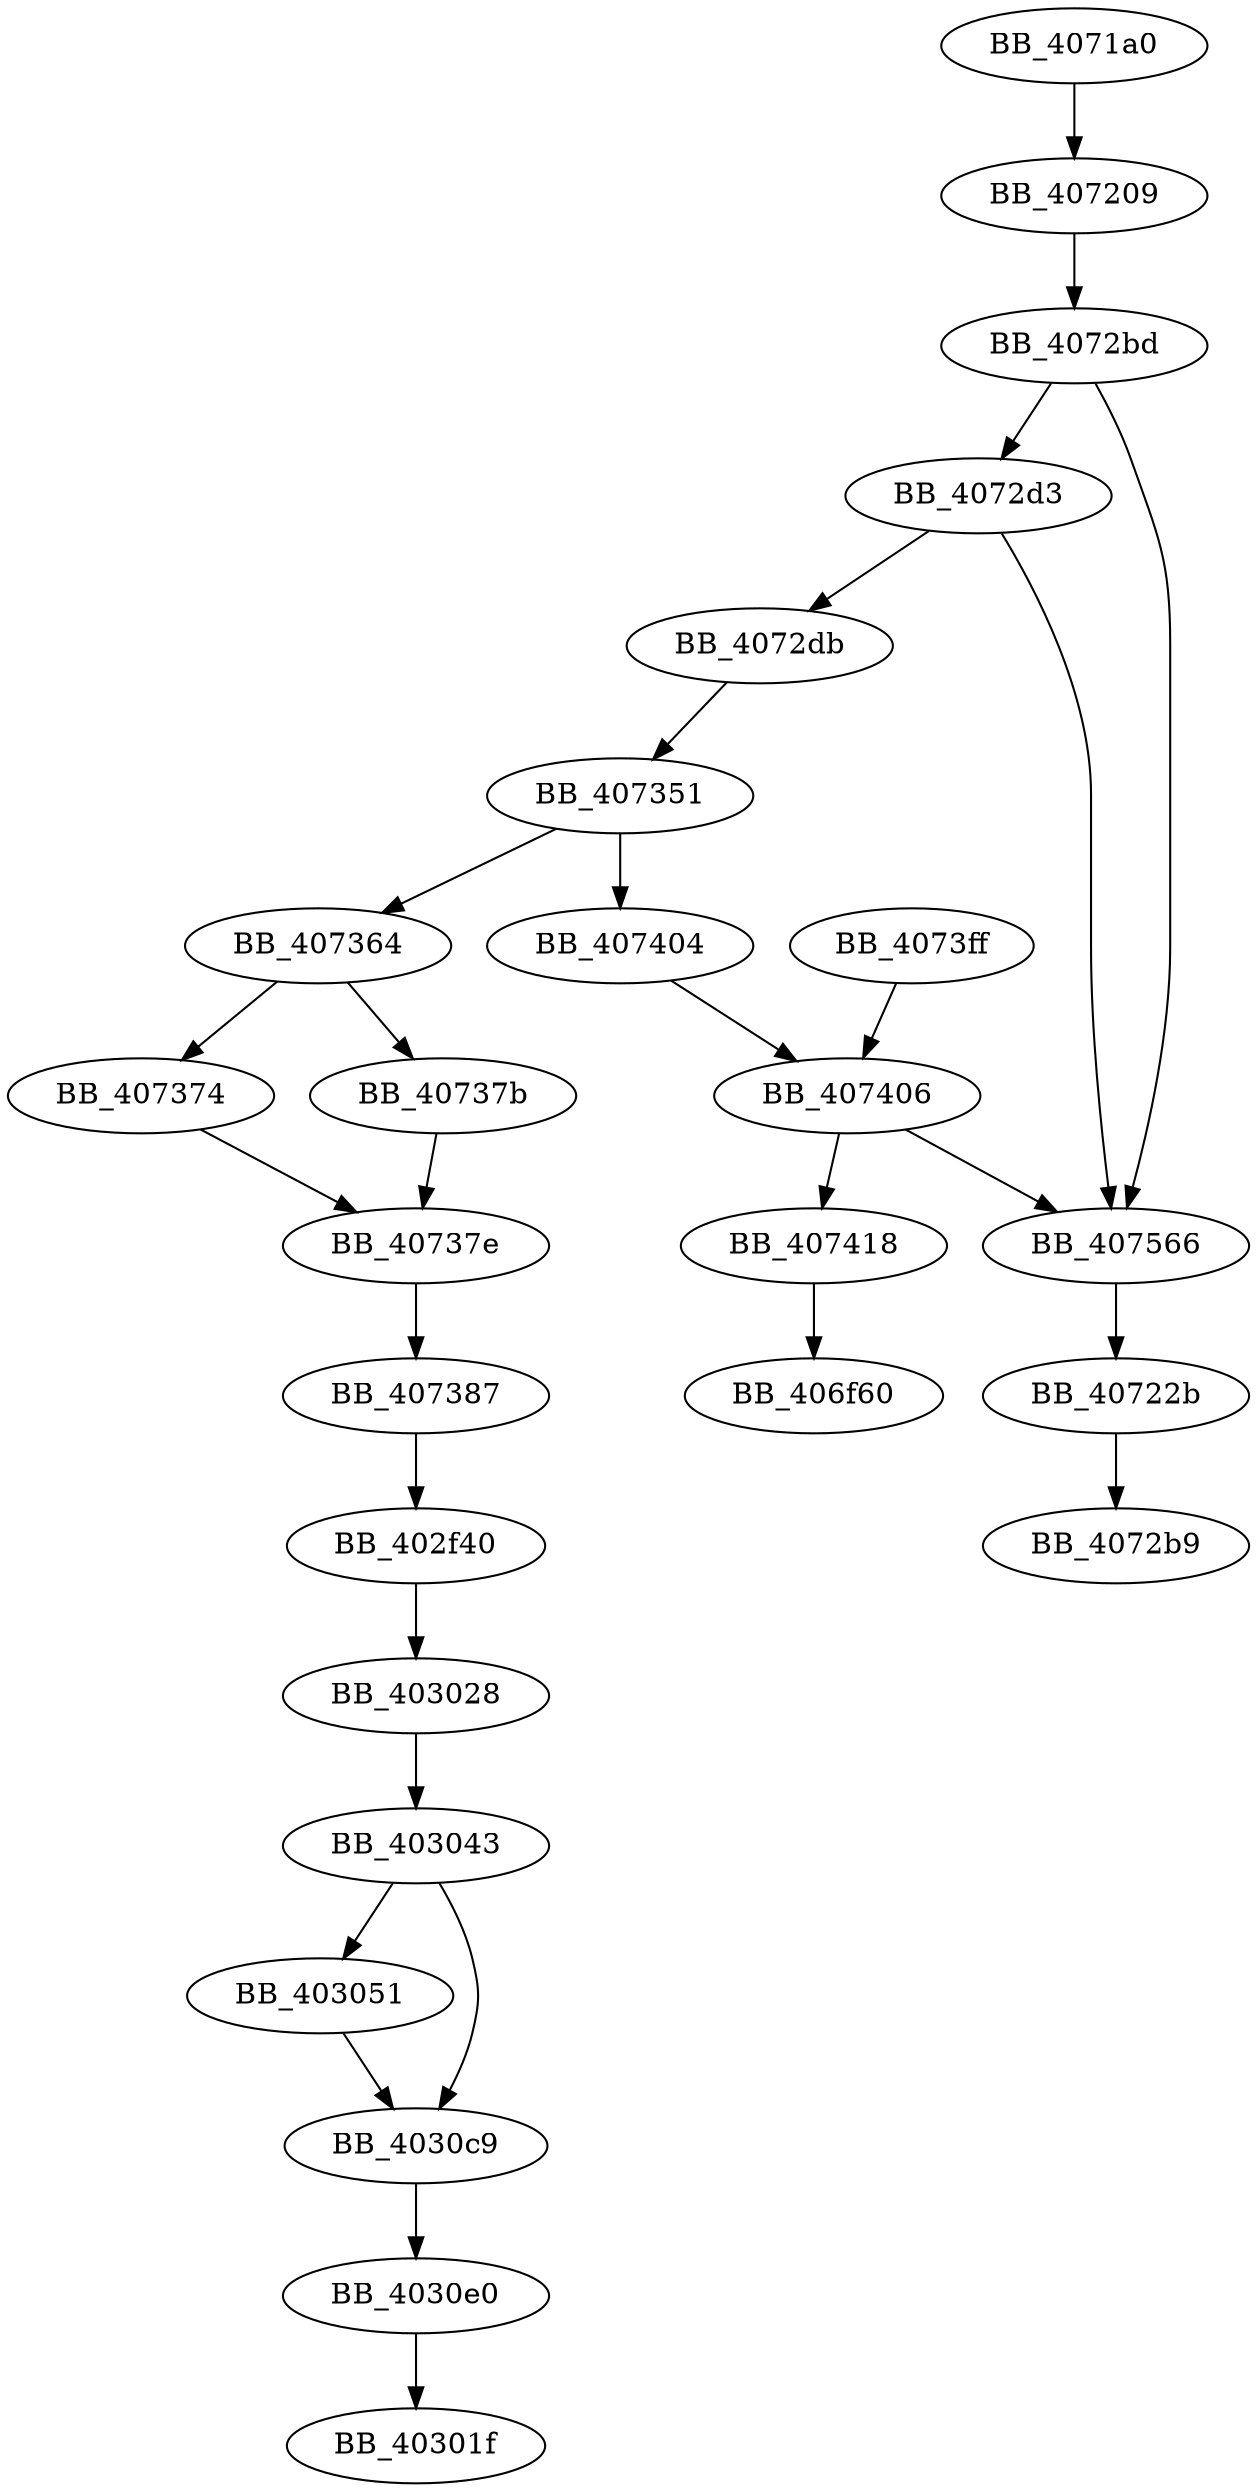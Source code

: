 DiGraph sub_4071A0{
BB_402f40->BB_403028
BB_403028->BB_403043
BB_403043->BB_403051
BB_403043->BB_4030c9
BB_403051->BB_4030c9
BB_4030c9->BB_4030e0
BB_4030e0->BB_40301f
BB_4071a0->BB_407209
BB_407209->BB_4072bd
BB_40722b->BB_4072b9
BB_4072bd->BB_4072d3
BB_4072bd->BB_407566
BB_4072d3->BB_4072db
BB_4072d3->BB_407566
BB_4072db->BB_407351
BB_407351->BB_407364
BB_407351->BB_407404
BB_407364->BB_407374
BB_407364->BB_40737b
BB_407374->BB_40737e
BB_40737b->BB_40737e
BB_40737e->BB_407387
BB_407387->BB_402f40
BB_4073ff->BB_407406
BB_407404->BB_407406
BB_407406->BB_407418
BB_407406->BB_407566
BB_407418->BB_406f60
BB_407566->BB_40722b
}
